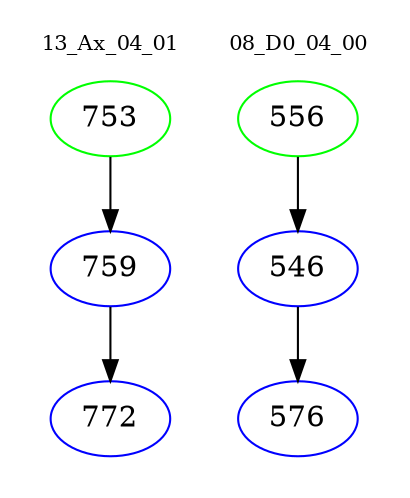 digraph{
subgraph cluster_0 {
color = white
label = "13_Ax_04_01";
fontsize=10;
T0_753 [label="753", color="green"]
T0_753 -> T0_759 [color="black"]
T0_759 [label="759", color="blue"]
T0_759 -> T0_772 [color="black"]
T0_772 [label="772", color="blue"]
}
subgraph cluster_1 {
color = white
label = "08_D0_04_00";
fontsize=10;
T1_556 [label="556", color="green"]
T1_556 -> T1_546 [color="black"]
T1_546 [label="546", color="blue"]
T1_546 -> T1_576 [color="black"]
T1_576 [label="576", color="blue"]
}
}
